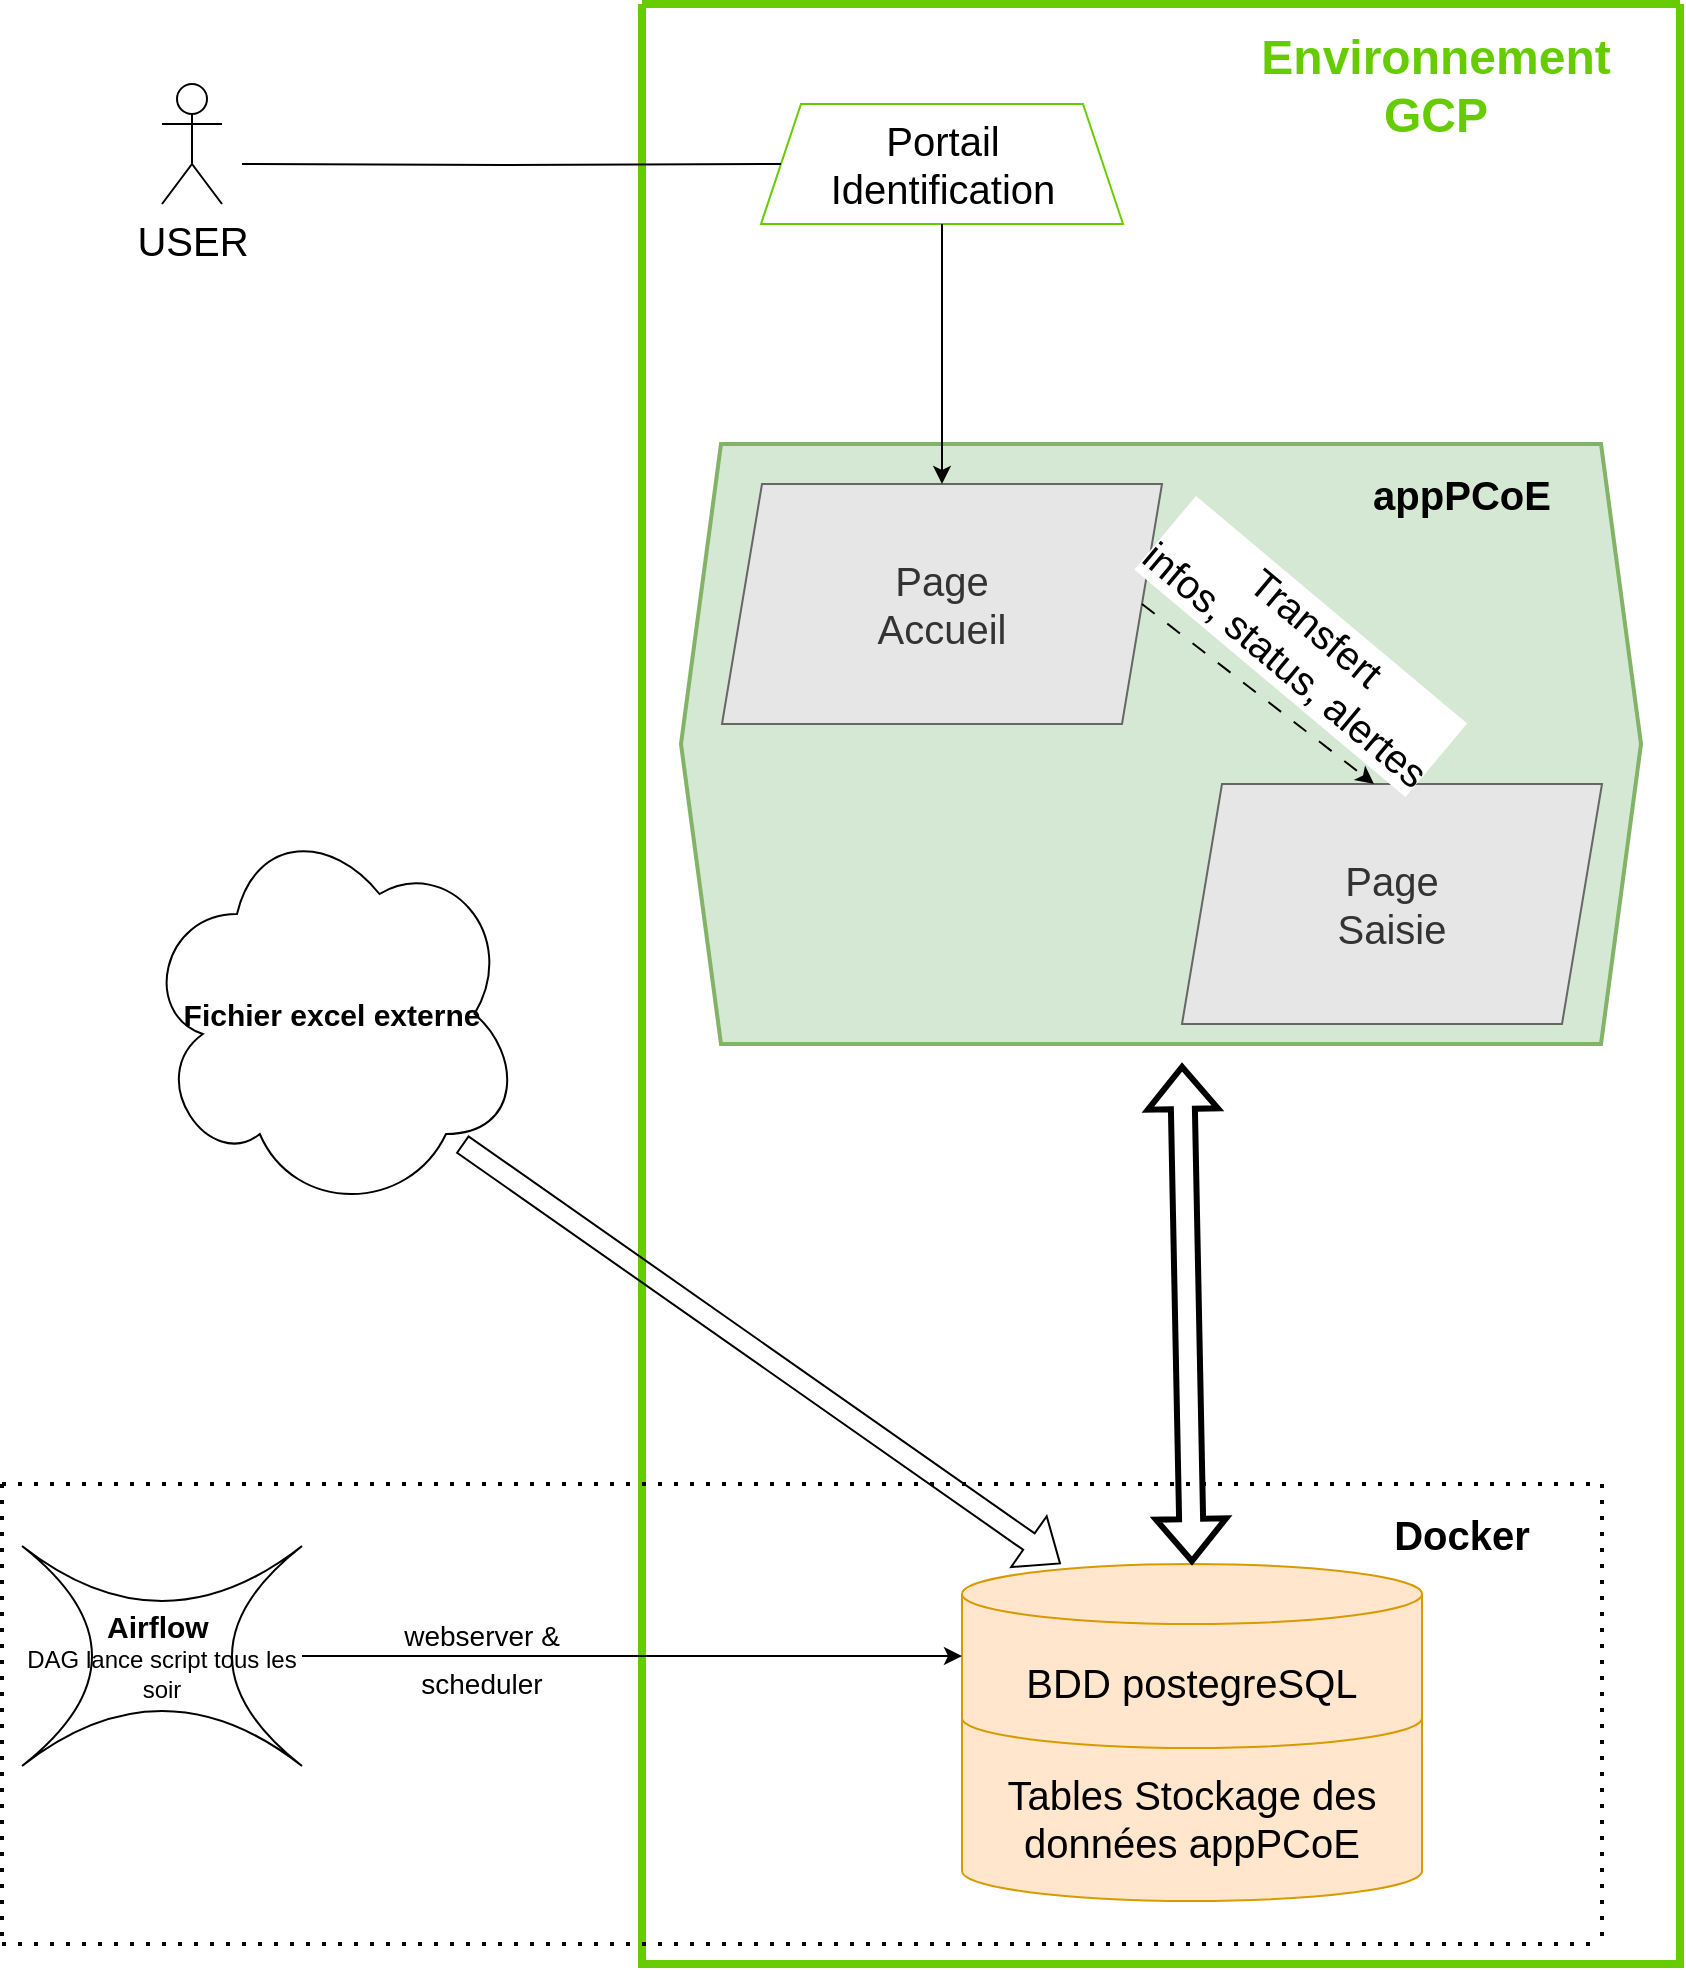 <mxfile version="20.8.16" type="device"><diagram name="Page-1" id="KiW15zXKTmX2feWlpLec"><mxGraphModel dx="1036" dy="606" grid="1" gridSize="10" guides="1" tooltips="1" connect="1" arrows="1" fold="1" page="1" pageScale="1" pageWidth="827" pageHeight="1169" math="0" shadow="0"><root><mxCell id="0"/><mxCell id="1" parent="0"/><mxCell id="K9NddmlC2RsuKnaU2ia6-4" value="" style="swimlane;startSize=0;strokeColor=#66CC00;strokeWidth=4;fontSize=20;fillColor=#FFFFFF;gradientColor=default;" parent="1" vertex="1"><mxGeometry x="390" y="180" width="519" height="980" as="geometry"/></mxCell><mxCell id="K9NddmlC2RsuKnaU2ia6-5" value="&lt;font color=&quot;#66cc00&quot; size=&quot;1&quot;&gt;&lt;b style=&quot;font-size: 24px;&quot;&gt;Environnement GCP&lt;/b&gt;&lt;/font&gt;" style="text;html=1;strokeColor=none;fillColor=none;align=center;verticalAlign=middle;whiteSpace=wrap;rounded=0;fontSize=20;" parent="K9NddmlC2RsuKnaU2ia6-4" vertex="1"><mxGeometry x="321" y="26" width="152" height="30" as="geometry"/></mxCell><mxCell id="K9NddmlC2RsuKnaU2ia6-1" value="" style="shape=hexagon;perimeter=hexagonPerimeter2;whiteSpace=wrap;html=1;fixedSize=1;fontSize=20;align=right;strokeWidth=2;fillColor=#d5e8d4;strokeColor=#82b366;" parent="K9NddmlC2RsuKnaU2ia6-4" vertex="1"><mxGeometry x="19.5" y="220" width="480" height="300" as="geometry"/></mxCell><mxCell id="K9NddmlC2RsuKnaU2ia6-3" value="Page&lt;br&gt;Saisie" style="shape=parallelogram;perimeter=parallelogramPerimeter;whiteSpace=wrap;html=1;fixedSize=1;fontSize=20;fillColor=#E6E6E6;fontColor=#333333;strokeColor=#666666;" parent="K9NddmlC2RsuKnaU2ia6-4" vertex="1"><mxGeometry x="270" y="390" width="210" height="120" as="geometry"/></mxCell><mxCell id="K9NddmlC2RsuKnaU2ia6-2" value="Page&lt;br&gt;Accueil" style="shape=parallelogram;perimeter=parallelogramPerimeter;whiteSpace=wrap;html=1;fixedSize=1;fontSize=20;fillColor=#E6E6E6;fontColor=#333333;strokeColor=#666666;gradientColor=none;" parent="K9NddmlC2RsuKnaU2ia6-4" vertex="1"><mxGeometry x="40" y="240" width="220" height="120" as="geometry"/></mxCell><mxCell id="K9NddmlC2RsuKnaU2ia6-10" value="&lt;b&gt;appPCoE&lt;/b&gt;" style="text;html=1;strokeColor=none;fillColor=none;align=center;verticalAlign=middle;whiteSpace=wrap;rounded=0;fontSize=20;" parent="K9NddmlC2RsuKnaU2ia6-4" vertex="1"><mxGeometry x="360" y="230" width="100" height="30" as="geometry"/></mxCell><mxCell id="INVi2raH28pyhzcUAUeg-2" value="Portail&lt;br&gt;Identification" style="shape=trapezoid;perimeter=trapezoidPerimeter;whiteSpace=wrap;html=1;fixedSize=1;strokeWidth=1;fontSize=20;strokeColor=#66CC00;" vertex="1" parent="K9NddmlC2RsuKnaU2ia6-4"><mxGeometry x="59.5" y="50" width="181" height="60" as="geometry"/></mxCell><mxCell id="K9NddmlC2RsuKnaU2ia6-11" value="" style="endArrow=classic;html=1;rounded=0;fontSize=20;exitX=1;exitY=0.5;exitDx=0;exitDy=0;entryX=0.5;entryY=0;entryDx=0;entryDy=0;dashed=1;dashPattern=8 8;" parent="K9NddmlC2RsuKnaU2ia6-4" edge="1"><mxGeometry width="50" height="50" relative="1" as="geometry"><mxPoint x="250" y="300" as="sourcePoint"/><mxPoint x="366" y="390" as="targetPoint"/></mxGeometry></mxCell><mxCell id="K9NddmlC2RsuKnaU2ia6-12" value="Transfert&lt;br&gt;infos, status, alertes" style="edgeLabel;html=1;align=center;verticalAlign=middle;resizable=0;points=[];fontSize=20;rotation=40;" parent="K9NddmlC2RsuKnaU2ia6-11" vertex="1" connectable="0"><mxGeometry x="-0.271" y="2" relative="1" as="geometry"><mxPoint x="36" y="-12" as="offset"/></mxGeometry></mxCell><mxCell id="K9NddmlC2RsuKnaU2ia6-6" value="USER" style="shape=umlActor;verticalLabelPosition=bottom;verticalAlign=top;html=1;outlineConnect=0;fontSize=20;" parent="1" vertex="1"><mxGeometry x="150" y="220" width="30" height="60" as="geometry"/></mxCell><mxCell id="K9NddmlC2RsuKnaU2ia6-13" value="Tables Stockage des données appPCoE" style="shape=cylinder3;whiteSpace=wrap;html=1;boundedLbl=1;backgroundOutline=1;size=15;fontSize=20;fillColor=#ffe6cc;strokeColor=#d79b00;" parent="1" vertex="1"><mxGeometry x="550" y="1020" width="230" height="108.5" as="geometry"/></mxCell><mxCell id="K9NddmlC2RsuKnaU2ia6-15" value="BDD postegreSQL" style="shape=cylinder3;whiteSpace=wrap;html=1;boundedLbl=1;backgroundOutline=1;size=15;fontSize=20;fillColor=#ffe6cc;strokeColor=#d79b00;" parent="1" vertex="1"><mxGeometry x="550" y="960" width="230" height="92" as="geometry"/></mxCell><mxCell id="K9NddmlC2RsuKnaU2ia6-20" value="&lt;b&gt;&lt;font style=&quot;font-size: 15px;&quot;&gt;Fichier excel externe&lt;/font&gt;&lt;/b&gt;" style="ellipse;shape=cloud;whiteSpace=wrap;html=1;" parent="1" vertex="1"><mxGeometry x="140" y="585" width="190" height="200" as="geometry"/></mxCell><mxCell id="K9NddmlC2RsuKnaU2ia6-24" value="" style="shape=flexArrow;endArrow=classic;startArrow=classic;html=1;rounded=0;strokeColor=#000000;strokeWidth=3;fontSize=34;fontColor=#66CC00;entryX=0.5;entryY=0;entryDx=0;entryDy=0;entryPerimeter=0;" parent="1" target="K9NddmlC2RsuKnaU2ia6-15" edge="1"><mxGeometry width="100" height="100" relative="1" as="geometry"><mxPoint x="660" y="710" as="sourcePoint"/><mxPoint x="660" y="1020" as="targetPoint"/><Array as="points"/></mxGeometry></mxCell><mxCell id="K9NddmlC2RsuKnaU2ia6-27" value="&lt;font style=&quot;font-size: 15px;&quot;&gt;&lt;b&gt;Airflow&lt;/b&gt;&amp;nbsp;&lt;/font&gt;&lt;br&gt;DAG lance script tous les soir" style="shape=switch;whiteSpace=wrap;html=1;" parent="1" vertex="1"><mxGeometry x="80" y="951" width="140" height="110" as="geometry"/></mxCell><mxCell id="K9NddmlC2RsuKnaU2ia6-30" value="" style="endArrow=none;dashed=1;html=1;dashPattern=1 3;strokeWidth=2;rounded=0;" parent="1" edge="1"><mxGeometry width="50" height="50" relative="1" as="geometry"><mxPoint x="70" y="920" as="sourcePoint"/><mxPoint x="870" y="920" as="targetPoint"/></mxGeometry></mxCell><mxCell id="K9NddmlC2RsuKnaU2ia6-31" value="" style="endArrow=none;dashed=1;html=1;dashPattern=1 3;strokeWidth=2;rounded=0;" parent="1" edge="1"><mxGeometry width="50" height="50" relative="1" as="geometry"><mxPoint x="70" y="1150" as="sourcePoint"/><mxPoint x="870" y="1150" as="targetPoint"/></mxGeometry></mxCell><mxCell id="K9NddmlC2RsuKnaU2ia6-32" value="" style="endArrow=none;dashed=1;html=1;dashPattern=1 3;strokeWidth=2;rounded=0;" parent="1" edge="1"><mxGeometry width="50" height="50" relative="1" as="geometry"><mxPoint x="70" y="920" as="sourcePoint"/><mxPoint x="70" y="1150" as="targetPoint"/></mxGeometry></mxCell><mxCell id="K9NddmlC2RsuKnaU2ia6-33" value="" style="endArrow=none;dashed=1;html=1;dashPattern=1 3;strokeWidth=2;rounded=0;" parent="1" edge="1"><mxGeometry width="50" height="50" relative="1" as="geometry"><mxPoint x="870" y="920" as="sourcePoint"/><mxPoint x="870" y="1150" as="targetPoint"/></mxGeometry></mxCell><mxCell id="K9NddmlC2RsuKnaU2ia6-34" value="&lt;b&gt;Docker&lt;/b&gt;" style="text;html=1;strokeColor=none;fillColor=none;align=center;verticalAlign=middle;whiteSpace=wrap;rounded=0;fontSize=20;" parent="1" vertex="1"><mxGeometry x="750" y="930" width="100" height="30" as="geometry"/></mxCell><mxCell id="K9NddmlC2RsuKnaU2ia6-37" value="" style="endArrow=classic;html=1;rounded=0;" parent="1" source="K9NddmlC2RsuKnaU2ia6-27" target="K9NddmlC2RsuKnaU2ia6-15" edge="1"><mxGeometry width="50" height="50" relative="1" as="geometry"><mxPoint x="380" y="840" as="sourcePoint"/><mxPoint x="430" y="790" as="targetPoint"/></mxGeometry></mxCell><mxCell id="K9NddmlC2RsuKnaU2ia6-38" value="" style="shape=flexArrow;endArrow=classic;html=1;rounded=0;" parent="1" target="K9NddmlC2RsuKnaU2ia6-15" edge="1"><mxGeometry width="50" height="50" relative="1" as="geometry"><mxPoint x="300" y="750" as="sourcePoint"/><mxPoint x="440" y="790" as="targetPoint"/></mxGeometry></mxCell><mxCell id="K9NddmlC2RsuKnaU2ia6-39" value="&lt;font style=&quot;font-size: 14px;&quot;&gt;webserver &amp;amp; scheduler&lt;/font&gt;" style="text;html=1;strokeColor=none;fillColor=none;align=center;verticalAlign=middle;whiteSpace=wrap;rounded=0;fontSize=20;" parent="1" vertex="1"><mxGeometry x="260" y="990" width="100" height="30" as="geometry"/></mxCell><mxCell id="INVi2raH28pyhzcUAUeg-5" value="" style="edgeStyle=orthogonalEdgeStyle;rounded=0;orthogonalLoop=1;jettySize=auto;html=1;fontSize=20;endArrow=none;" edge="1" parent="1" target="INVi2raH28pyhzcUAUeg-2"><mxGeometry relative="1" as="geometry"><mxPoint x="190" y="260" as="sourcePoint"/><mxPoint x="436" y="260" as="targetPoint"/></mxGeometry></mxCell><mxCell id="INVi2raH28pyhzcUAUeg-6" style="edgeStyle=orthogonalEdgeStyle;rounded=0;orthogonalLoop=1;jettySize=auto;html=1;exitX=0.5;exitY=1;exitDx=0;exitDy=0;fontSize=20;startArrow=none;" edge="1" parent="1" source="INVi2raH28pyhzcUAUeg-2"><mxGeometry relative="1" as="geometry"><mxPoint x="540" y="340" as="sourcePoint"/><mxPoint x="540" y="420" as="targetPoint"/></mxGeometry></mxCell></root></mxGraphModel></diagram></mxfile>